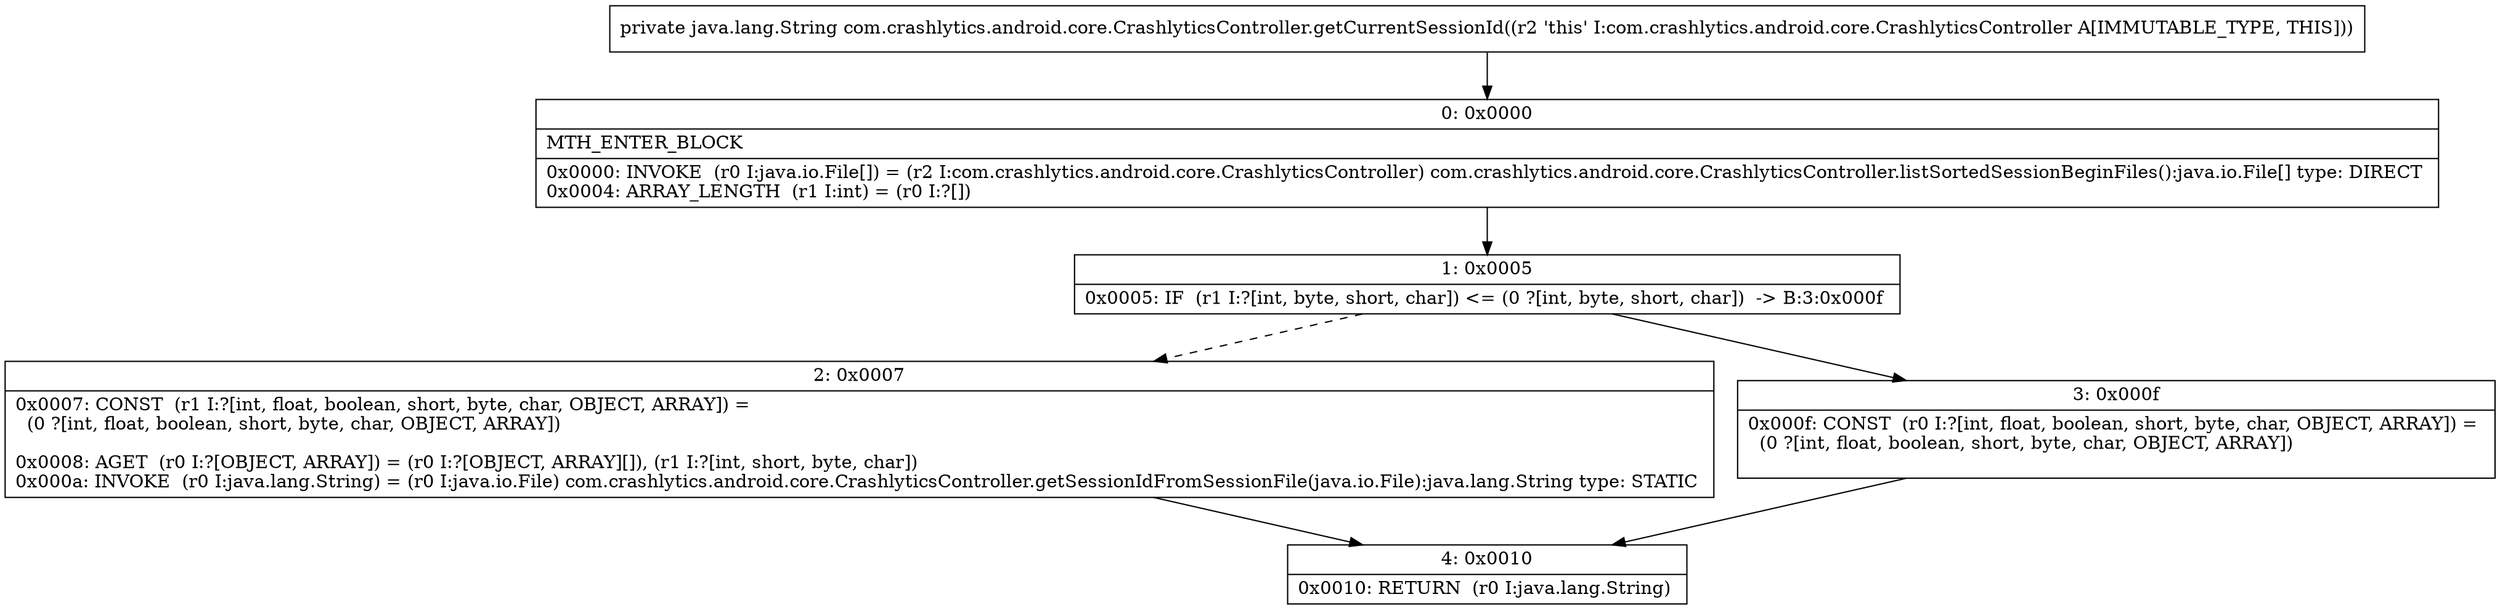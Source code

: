 digraph "CFG forcom.crashlytics.android.core.CrashlyticsController.getCurrentSessionId()Ljava\/lang\/String;" {
Node_0 [shape=record,label="{0\:\ 0x0000|MTH_ENTER_BLOCK\l|0x0000: INVOKE  (r0 I:java.io.File[]) = (r2 I:com.crashlytics.android.core.CrashlyticsController) com.crashlytics.android.core.CrashlyticsController.listSortedSessionBeginFiles():java.io.File[] type: DIRECT \l0x0004: ARRAY_LENGTH  (r1 I:int) = (r0 I:?[]) \l}"];
Node_1 [shape=record,label="{1\:\ 0x0005|0x0005: IF  (r1 I:?[int, byte, short, char]) \<= (0 ?[int, byte, short, char])  \-\> B:3:0x000f \l}"];
Node_2 [shape=record,label="{2\:\ 0x0007|0x0007: CONST  (r1 I:?[int, float, boolean, short, byte, char, OBJECT, ARRAY]) = \l  (0 ?[int, float, boolean, short, byte, char, OBJECT, ARRAY])\l \l0x0008: AGET  (r0 I:?[OBJECT, ARRAY]) = (r0 I:?[OBJECT, ARRAY][]), (r1 I:?[int, short, byte, char]) \l0x000a: INVOKE  (r0 I:java.lang.String) = (r0 I:java.io.File) com.crashlytics.android.core.CrashlyticsController.getSessionIdFromSessionFile(java.io.File):java.lang.String type: STATIC \l}"];
Node_3 [shape=record,label="{3\:\ 0x000f|0x000f: CONST  (r0 I:?[int, float, boolean, short, byte, char, OBJECT, ARRAY]) = \l  (0 ?[int, float, boolean, short, byte, char, OBJECT, ARRAY])\l \l}"];
Node_4 [shape=record,label="{4\:\ 0x0010|0x0010: RETURN  (r0 I:java.lang.String) \l}"];
MethodNode[shape=record,label="{private java.lang.String com.crashlytics.android.core.CrashlyticsController.getCurrentSessionId((r2 'this' I:com.crashlytics.android.core.CrashlyticsController A[IMMUTABLE_TYPE, THIS])) }"];
MethodNode -> Node_0;
Node_0 -> Node_1;
Node_1 -> Node_2[style=dashed];
Node_1 -> Node_3;
Node_2 -> Node_4;
Node_3 -> Node_4;
}

